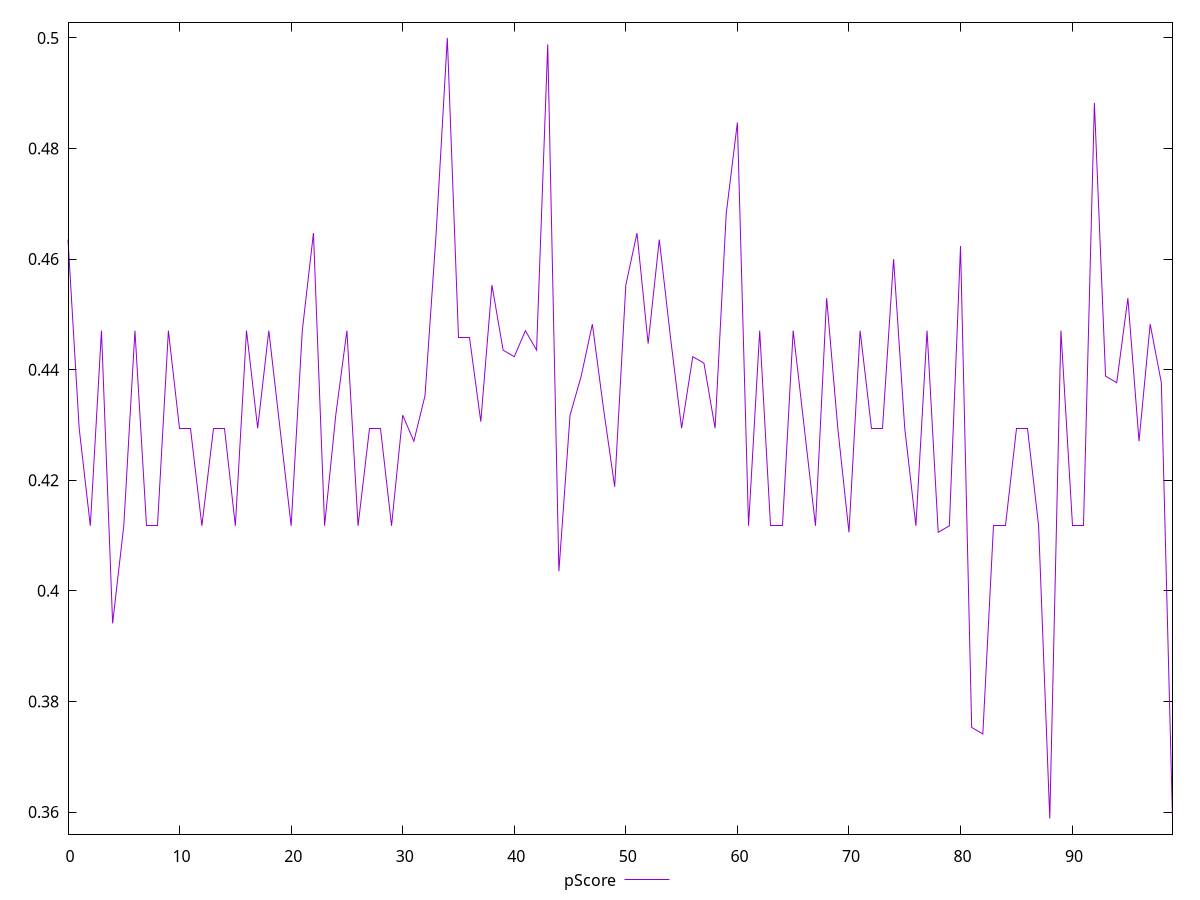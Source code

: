 reset

$pScore <<EOF
0 0.46352941176470586
1 0.4294117647058824
2 0.4117647058823529
3 0.4470588235294118
4 0.3941176470588235
5 0.4117647058823529
6 0.4470588235294118
7 0.4117647058823529
8 0.4117647058823529
9 0.4470588235294118
10 0.4294117647058824
11 0.4294117647058824
12 0.4117647058823529
13 0.4294117647058824
14 0.4294117647058824
15 0.4117647058823529
16 0.4470588235294118
17 0.4294117647058824
18 0.4470588235294118
19 0.4294117647058824
20 0.4117647058823529
21 0.4470588235294118
22 0.4647058823529412
23 0.4117647058823529
24 0.43176470588235294
25 0.4470588235294118
26 0.4117647058823529
27 0.4294117647058824
28 0.4294117647058824
29 0.4117647058823529
30 0.43176470588235294
31 0.42705882352941177
32 0.43529411764705883
33 0.4647058823529412
34 0.5
35 0.44588235294117645
36 0.44588235294117645
37 0.43058823529411766
38 0.45529411764705885
39 0.4435294117647059
40 0.4423529411764706
41 0.4470588235294118
42 0.4435294117647059
43 0.4988235294117647
44 0.4035294117647059
45 0.43176470588235294
46 0.4388235294117647
47 0.44823529411764707
48 0.4329411764705882
49 0.4188235294117647
50 0.45529411764705885
51 0.4647058823529412
52 0.4447058823529412
53 0.46352941176470586
54 0.44588235294117645
55 0.4294117647058824
56 0.4423529411764706
57 0.4411764705882353
58 0.4294117647058824
59 0.4682352941176471
60 0.48470588235294115
61 0.4117647058823529
62 0.4470588235294118
63 0.4117647058823529
64 0.4117647058823529
65 0.4470588235294118
66 0.4294117647058824
67 0.4117647058823529
68 0.45294117647058824
69 0.4294117647058824
70 0.41058823529411764
71 0.4470588235294118
72 0.4294117647058824
73 0.4294117647058824
74 0.46
75 0.4294117647058824
76 0.4117647058823529
77 0.4470588235294118
78 0.41058823529411764
79 0.4117647058823529
80 0.4623529411764706
81 0.37529411764705883
82 0.37411764705882355
83 0.4117647058823529
84 0.4117647058823529
85 0.4294117647058824
86 0.4294117647058824
87 0.4117647058823529
88 0.3588235294117647
89 0.4470588235294118
90 0.4117647058823529
91 0.4117647058823529
92 0.48823529411764705
93 0.4388235294117647
94 0.4376470588235294
95 0.45294117647058824
96 0.42705882352941177
97 0.44823529411764707
98 0.4376470588235294
99 0.3588235294117647
EOF

set key outside below
set xrange [0:99]
set yrange [0.356:0.5028235294117647]
set trange [0.356:0.5028235294117647]
set terminal svg size 640, 500 enhanced background rgb 'white'
set output "reprap/uses-webp-images/samples/pages+cached+noexternal/pScore/values.svg"

plot $pScore title "pScore" with line

reset
